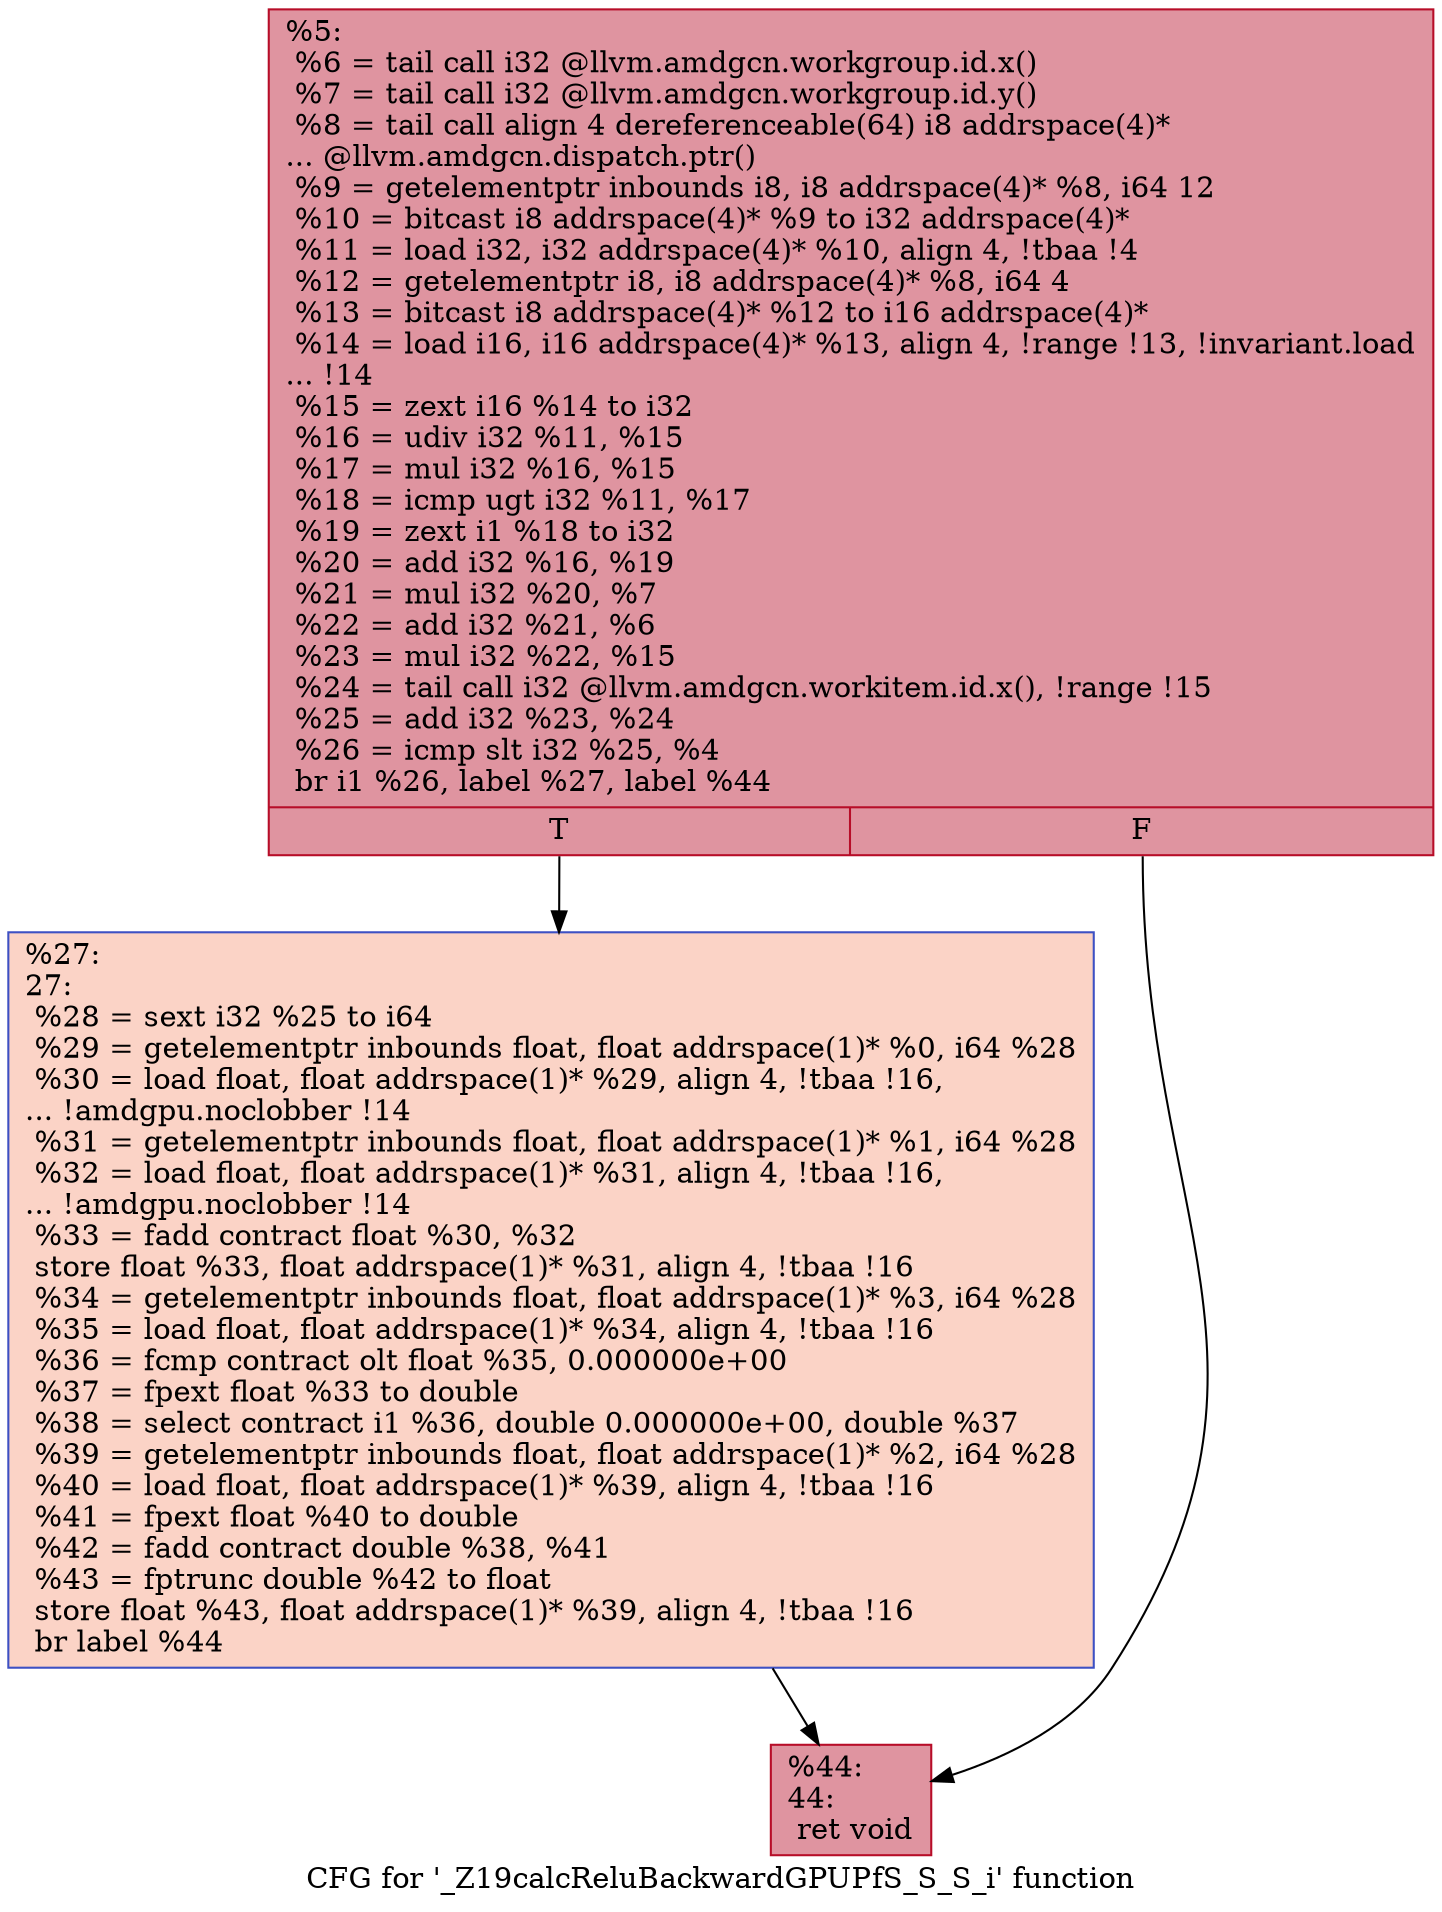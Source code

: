 digraph "CFG for '_Z19calcReluBackwardGPUPfS_S_S_i' function" {
	label="CFG for '_Z19calcReluBackwardGPUPfS_S_S_i' function";

	Node0x48cf770 [shape=record,color="#b70d28ff", style=filled, fillcolor="#b70d2870",label="{%5:\l  %6 = tail call i32 @llvm.amdgcn.workgroup.id.x()\l  %7 = tail call i32 @llvm.amdgcn.workgroup.id.y()\l  %8 = tail call align 4 dereferenceable(64) i8 addrspace(4)*\l... @llvm.amdgcn.dispatch.ptr()\l  %9 = getelementptr inbounds i8, i8 addrspace(4)* %8, i64 12\l  %10 = bitcast i8 addrspace(4)* %9 to i32 addrspace(4)*\l  %11 = load i32, i32 addrspace(4)* %10, align 4, !tbaa !4\l  %12 = getelementptr i8, i8 addrspace(4)* %8, i64 4\l  %13 = bitcast i8 addrspace(4)* %12 to i16 addrspace(4)*\l  %14 = load i16, i16 addrspace(4)* %13, align 4, !range !13, !invariant.load\l... !14\l  %15 = zext i16 %14 to i32\l  %16 = udiv i32 %11, %15\l  %17 = mul i32 %16, %15\l  %18 = icmp ugt i32 %11, %17\l  %19 = zext i1 %18 to i32\l  %20 = add i32 %16, %19\l  %21 = mul i32 %20, %7\l  %22 = add i32 %21, %6\l  %23 = mul i32 %22, %15\l  %24 = tail call i32 @llvm.amdgcn.workitem.id.x(), !range !15\l  %25 = add i32 %23, %24\l  %26 = icmp slt i32 %25, %4\l  br i1 %26, label %27, label %44\l|{<s0>T|<s1>F}}"];
	Node0x48cf770:s0 -> Node0x48d1fe0;
	Node0x48cf770:s1 -> Node0x48d2070;
	Node0x48d1fe0 [shape=record,color="#3d50c3ff", style=filled, fillcolor="#f59c7d70",label="{%27:\l27:                                               \l  %28 = sext i32 %25 to i64\l  %29 = getelementptr inbounds float, float addrspace(1)* %0, i64 %28\l  %30 = load float, float addrspace(1)* %29, align 4, !tbaa !16,\l... !amdgpu.noclobber !14\l  %31 = getelementptr inbounds float, float addrspace(1)* %1, i64 %28\l  %32 = load float, float addrspace(1)* %31, align 4, !tbaa !16,\l... !amdgpu.noclobber !14\l  %33 = fadd contract float %30, %32\l  store float %33, float addrspace(1)* %31, align 4, !tbaa !16\l  %34 = getelementptr inbounds float, float addrspace(1)* %3, i64 %28\l  %35 = load float, float addrspace(1)* %34, align 4, !tbaa !16\l  %36 = fcmp contract olt float %35, 0.000000e+00\l  %37 = fpext float %33 to double\l  %38 = select contract i1 %36, double 0.000000e+00, double %37\l  %39 = getelementptr inbounds float, float addrspace(1)* %2, i64 %28\l  %40 = load float, float addrspace(1)* %39, align 4, !tbaa !16\l  %41 = fpext float %40 to double\l  %42 = fadd contract double %38, %41\l  %43 = fptrunc double %42 to float\l  store float %43, float addrspace(1)* %39, align 4, !tbaa !16\l  br label %44\l}"];
	Node0x48d1fe0 -> Node0x48d2070;
	Node0x48d2070 [shape=record,color="#b70d28ff", style=filled, fillcolor="#b70d2870",label="{%44:\l44:                                               \l  ret void\l}"];
}
